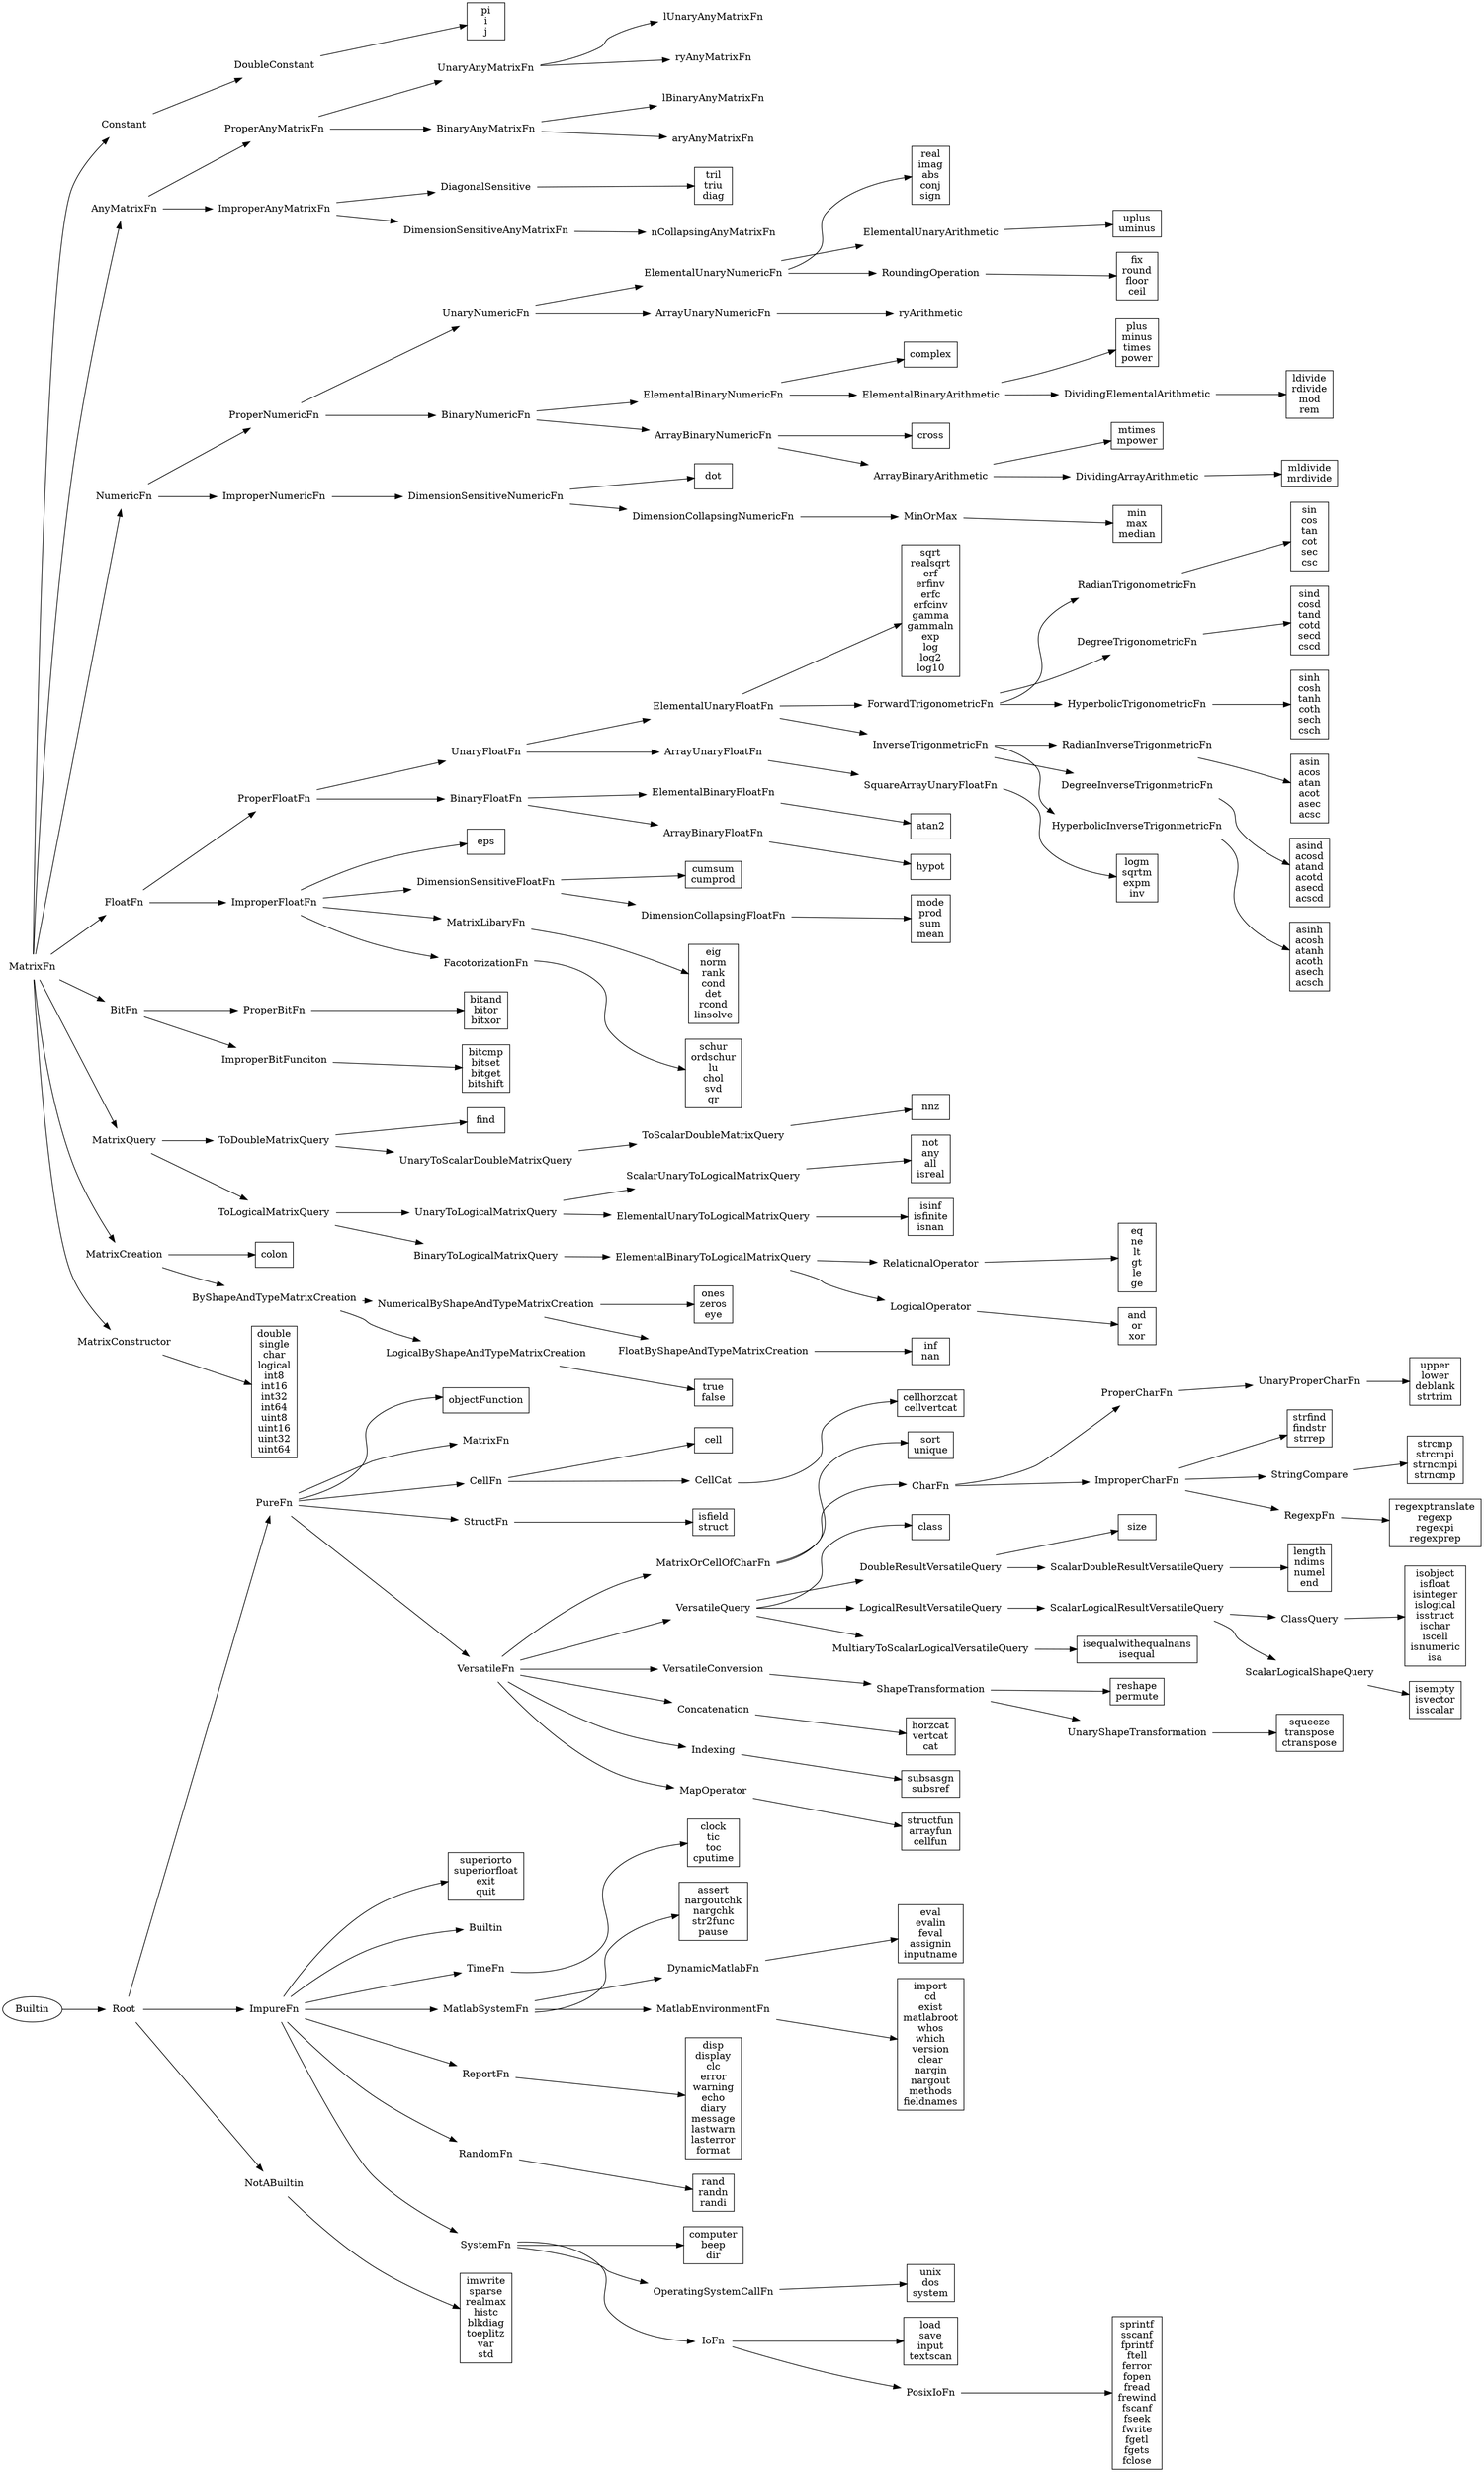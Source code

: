 digraph builtins{
       //size="10.25,7.75";
       rankdir=LR;
       graph [ranksep=.2,concentrate=true, nodesep=.3];
       //edge[ weight = 1.2 ];
       Builtin;


    
       //- create a way of just returning the dominant arg, where a list of dominant args is given
       abstractRoot[shape=plaintext,color=none,label="Root"];
       Builtin -> abstractRoot;
    
       //pure functions have no side effects and always return the same value, depending only on arguments
       abstractPureFunction[shape=plaintext,color=none,label="PureFn"];
       abstractRoot -> abstractPureFunction;
       objectFunction[shape=box,label="objectFunction",rank="max"];
       abstractPureFunction -> objectFunction;
    
       //function operates on matrizes (numerical,char,logical)
       sepabstractMatrixFunction[shape=plaintext,color=none,label="MatrixFn"];
       abstractMatrixFunction[shape=plaintext,color=none,label="MatrixFn"];
       abstractPureFunction -> sepabstractMatrixFunction;
    
       //constant function - there are few of these, most 'constants' take optional shape args
       abstractConstant[shape=plaintext,color=none,label="Constant"];
       abstractMatrixFunction -> abstractConstant;

       abstractDoubleConstant[shape=plaintext,color=none,label="DoubleConstant"];
       abstractConstant -> abstractDoubleConstant;
       pi[shape=box,label="pi\ni\nj",rank="max"];
       abstractDoubleConstant -> pi;
    
       //general function - operates on any matrix, sometimes with restrictions
       abstractAnyMatrixFunction[shape=plaintext,color=none,label="AnyMatrixFn"];
       abstractMatrixFunction -> abstractAnyMatrixFunction;
    
       //any matrix functions with fixed arity, where all arguments are numeric operands
       abstractProperAnyMatrixFunction[shape=plaintext,color=none,label="ProperAnyMatrixFn"];
       abstractAnyMatrixFunction -> abstractProperAnyMatrixFunction;
    
       //unary function operating on a general matrix
       abstractUnaryAnyMatrixFunction[shape=plaintext,color=none,label="UnaryAnyMatrixFn"];
       abstractProperAnyMatrixFunction -> abstractUnaryAnyMatrixFunction;
    
       //elemental unary function operating on a general matrix
       elementalUnaryAnyMatrixFunction[shape=plaintext,color=none,label="lUnaryAnyMatrixFn"];
       abstractUnaryAnyMatrixFunction -> elementalUnaryAnyMatrixFunction;
    
       //matrix-wise unary function operating on a general matrix
       arrayUnaryAnyMatrixFunction[shape=plaintext,color=none,label="ryAnyMatrixFn"];
       abstractUnaryAnyMatrixFunction -> arrayUnaryAnyMatrixFunction;
    
       //binary function operating on a general matrix
       abstractBinaryAnyMatrixFunction[shape=plaintext,color=none,label="BinaryAnyMatrixFn"];
       abstractProperAnyMatrixFunction -> abstractBinaryAnyMatrixFunction;
    
       //elemental binary function operating on a general matrix
       elementalBinaryAnyMatrixFunction[shape=plaintext,color=none,label="lBinaryAnyMatrixFn"];
       abstractBinaryAnyMatrixFunction -> elementalBinaryAnyMatrixFunction;
    
       //matrix-wise unary function operating on a general matrix
       arrayBinaryAnyMatrixFunction[shape=plaintext,color=none,label="aryAnyMatrixFn"];
       abstractBinaryAnyMatrixFunction -> arrayBinaryAnyMatrixFunction;
    
       //arguments that either options or different possible operands.
       abstractImproperAnyMatrixFunction[shape=plaintext,color=none,label="ImproperAnyMatrixFn"];
       abstractAnyMatrixFunction -> abstractImproperAnyMatrixFunction;

       abstractDiagonalSensitive[shape=plaintext,color=none,label="DiagonalSensitive"];
       abstractImproperAnyMatrixFunction -> abstractDiagonalSensitive;
       tril[shape=box,label="tril\ntriu\ndiag",rank="max"];
       abstractDiagonalSensitive -> tril;
    
       //functions of the form f(matrix,[dimension]), where matrix is any matrix
       abstractDimensionSensitiveAnyMatrixFunction[shape=plaintext,color=none,label="DimensionSensitiveAnyMatrixFn"];
       abstractImproperAnyMatrixFunction -> abstractDimensionSensitiveAnyMatrixFunction;
    
       //functions that collapse the specified dimension
       dimensionCollapsingAnyMatrixFunction[shape=plaintext,color=none,label="nCollapsingAnyMatrixFn"];
       abstractDimensionSensitiveAnyMatrixFunction -> dimensionCollapsingAnyMatrixFunction;
    
       //- some actual Matlab functions don't actually coerce logicals and or chars!
       abstractNumericFunction[shape=plaintext,color=none,label="NumericFn"];
       abstractMatrixFunction -> abstractNumericFunction;
    
       //should this be called something related to operator?
       abstractProperNumericFunction[shape=plaintext,color=none,label="ProperNumericFn"];
       abstractNumericFunction -> abstractProperNumericFunction;
    
       //unary numeric function
       abstractUnaryNumericFunction[shape=plaintext,color=none,label="UnaryNumericFn"];
       abstractProperNumericFunction -> abstractUnaryNumericFunction;

       abstractElementalUnaryNumericFunction[shape=plaintext,color=none,label="ElementalUnaryNumericFn"];
       abstractUnaryNumericFunction -> abstractElementalUnaryNumericFunction;
       real[shape=box,label="real\nimag\nabs\nconj\nsign",rank="max"];
       abstractElementalUnaryNumericFunction -> real;

       abstractElementalUnaryArithmetic[shape=plaintext,color=none,label="ElementalUnaryArithmetic"];
       abstractElementalUnaryNumericFunction -> abstractElementalUnaryArithmetic;
       uplus[shape=box,label="uplus\numinus",rank="max"];
       abstractElementalUnaryArithmetic -> uplus;

       abstractRoundingOperation[shape=plaintext,color=none,label="RoundingOperation"];
       abstractElementalUnaryNumericFunction -> abstractRoundingOperation;
       fix[shape=box,label="fix\nround\nfloor\nceil",rank="max"];
       abstractRoundingOperation -> fix;

       abstractArrayUnaryNumericFunction[shape=plaintext,color=none,label="ArrayUnaryNumericFn"];
       abstractUnaryNumericFunction -> abstractArrayUnaryNumericFunction;

       arrayUnaryArithmetic[shape=plaintext,color=none,label="ryArithmetic"];
       abstractArrayUnaryNumericFunction -> arrayUnaryArithmetic;
    
       //binary numeric function - doesn't mix integers
       abstractBinaryNumericFunction[shape=plaintext,color=none,label="BinaryNumericFn"];
       abstractProperNumericFunction -> abstractBinaryNumericFunction;
    
       //elemental binary numeric matrix function
       abstractElementalBinaryNumericFunction[shape=plaintext,color=none,label="ElementalBinaryNumericFn"];
       abstractBinaryNumericFunction -> abstractElementalBinaryNumericFunction;
       complex[shape=box,label="complex",rank="max"];
       abstractElementalBinaryNumericFunction -> complex;
    
       //elemewise binary arithmetic
       abstractElementalBinaryArithmetic[shape=plaintext,color=none,label="ElementalBinaryArithmetic"];
       abstractElementalBinaryNumericFunction -> abstractElementalBinaryArithmetic;
       plus[shape=box,label="plus\nminus\ntimes\npower",rank="max"];
       abstractElementalBinaryArithmetic -> plus;

       abstractDividingElementalArithmetic[shape=plaintext,color=none,label="DividingElementalArithmetic"];
       abstractElementalBinaryArithmetic -> abstractDividingElementalArithmetic;
       ldivide[shape=box,label="ldivide\nrdivide\nmod\nrem",rank="max"];
       abstractDividingElementalArithmetic -> ldivide;
    
       //array wise binary numeric matrix function
       abstractArrayBinaryNumericFunction[shape=plaintext,color=none,label="ArrayBinaryNumericFn"];
       abstractBinaryNumericFunction -> abstractArrayBinaryNumericFunction;
       cross[shape=box,label="cross",rank="max"];
       abstractArrayBinaryNumericFunction -> cross;
    
       //binary matrix arithmetic - doesn't mix integer types
       abstractArrayBinaryArithmetic[shape=plaintext,color=none,label="ArrayBinaryArithmetic"];
       abstractArrayBinaryNumericFunction -> abstractArrayBinaryArithmetic;
       mtimes[shape=box,label="mtimes\nmpower",rank="max"];
       abstractArrayBinaryArithmetic -> mtimes;

       abstractDividingArrayArithmetic[shape=plaintext,color=none,label="DividingArrayArithmetic"];
       abstractArrayBinaryArithmetic -> abstractDividingArrayArithmetic;
       mldivide[shape=box,label="mldivide\nmrdivide",rank="max"];
       abstractDividingArrayArithmetic -> mldivide;
    
       //arguments that either options or different possible operands.
       abstractImproperNumericFunction[shape=plaintext,color=none,label="ImproperNumericFn"];
       abstractNumericFunction -> abstractImproperNumericFunction;
    
       //functions of the form f(matrix1,matrix2,...,matrixk,[dimension]), where matrix is any matrix
       abstractDimensionSensitiveNumericFunction[shape=plaintext,color=none,label="DimensionSensitiveNumericFn"];
       abstractImproperNumericFunction -> abstractDimensionSensitiveNumericFunction;
       dot[shape=box,label="dot",rank="max"];
       abstractDimensionSensitiveNumericFunction -> dot;
    
       //functions that collapse the specified dimension
       abstractDimensionCollapsingNumericFunction[shape=plaintext,color=none,label="DimensionCollapsingNumericFn"];
       abstractDimensionSensitiveNumericFunction -> abstractDimensionCollapsingNumericFunction;

       abstractMinOrMax[shape=plaintext,color=none,label="MinOrMax"];
       abstractDimensionCollapsingNumericFunction -> abstractMinOrMax;
       min[shape=box,label="min\nmax\nmedian",rank="max"];
       abstractMinOrMax -> min;
    
       //operatoes on floating point matrizes
       abstractFloatFunction[shape=plaintext,color=none,label="FloatFn"];
       abstractMatrixFunction -> abstractFloatFunction;
    
       //proper float functions have a fixed arity, and all operands are floats
       abstractProperFloatFunction[shape=plaintext,color=none,label="ProperFloatFn"];
       abstractFloatFunction -> abstractProperFloatFunction;
    
       //unary functions operating on floating point matrizes
       abstractUnaryFloatFunction[shape=plaintext,color=none,label="UnaryFloatFn"];
       abstractProperFloatFunction -> abstractUnaryFloatFunction;
    
       //elemental unary functions operating on floating point matrizes
       abstractElementalUnaryFloatFunction[shape=plaintext,color=none,label="ElementalUnaryFloatFn"];
       abstractUnaryFloatFunction -> abstractElementalUnaryFloatFunction;
       sqrt[shape=box,label="sqrt\nrealsqrt\nerf\nerfinv\nerfc\nerfcinv\ngamma\ngammaln\nexp\nlog\nlog2\nlog10",rank="max"];
       abstractElementalUnaryFloatFunction -> sqrt;

       abstractForwardTrigonometricFunction[shape=plaintext,color=none,label="ForwardTrigonometricFn"];
       abstractElementalUnaryFloatFunction -> abstractForwardTrigonometricFunction;

       abstractRadianTrigonometricFunction[shape=plaintext,color=none,label="RadianTrigonometricFn"];
       abstractForwardTrigonometricFunction -> abstractRadianTrigonometricFunction;
       sin[shape=box,label="sin\ncos\ntan\ncot\nsec\ncsc",rank="max"];
       abstractRadianTrigonometricFunction -> sin;

       abstractDegreeTrigonometricFunction[shape=plaintext,color=none,label="DegreeTrigonometricFn"];
       abstractForwardTrigonometricFunction -> abstractDegreeTrigonometricFunction;
       sind[shape=box,label="sind\ncosd\ntand\ncotd\nsecd\ncscd",rank="max"];
       abstractDegreeTrigonometricFunction -> sind;

       abstractHyperbolicTrigonometricFunction[shape=plaintext,color=none,label="HyperbolicTrigonometricFn"];
       abstractForwardTrigonometricFunction -> abstractHyperbolicTrigonometricFunction;
       sinh[shape=box,label="sinh\ncosh\ntanh\ncoth\nsech\ncsch",rank="max"];
       abstractHyperbolicTrigonometricFunction -> sinh;

       abstractInverseTrigonmetricFunction[shape=plaintext,color=none,label="InverseTrigonmetricFn"];
       abstractElementalUnaryFloatFunction -> abstractInverseTrigonmetricFunction;

       abstractRadianInverseTrigonmetricFunction[shape=plaintext,color=none,label="RadianInverseTrigonmetricFn"];
       abstractInverseTrigonmetricFunction -> abstractRadianInverseTrigonmetricFunction;
       asin[shape=box,label="asin\nacos\natan\nacot\nasec\nacsc",rank="max"];
       abstractRadianInverseTrigonmetricFunction -> asin;

       abstractDegreeInverseTrigonmetricFunction[shape=plaintext,color=none,label="DegreeInverseTrigonmetricFn"];
       abstractInverseTrigonmetricFunction -> abstractDegreeInverseTrigonmetricFunction;
       asind[shape=box,label="asind\nacosd\natand\nacotd\nasecd\nacscd",rank="max"];
       abstractDegreeInverseTrigonmetricFunction -> asind;

       abstractHyperbolicInverseTrigonmetricFunction[shape=plaintext,color=none,label="HyperbolicInverseTrigonmetricFn"];
       abstractInverseTrigonmetricFunction -> abstractHyperbolicInverseTrigonmetricFunction;
       asinh[shape=box,label="asinh\nacosh\natanh\nacoth\nasech\nacsch",rank="max"];
       abstractHyperbolicInverseTrigonmetricFunction -> asinh;
    
       //matrix-wise unary function operating on floating point matrizes
       abstractArrayUnaryFloatFunction[shape=plaintext,color=none,label="ArrayUnaryFloatFn"];
       abstractUnaryFloatFunction -> abstractArrayUnaryFloatFunction;
    
       //unary function operating on square floating point matrix
       abstractSquareArrayUnaryFloatFunction[shape=plaintext,color=none,label="SquareArrayUnaryFloatFn"];
       abstractArrayUnaryFloatFunction -> abstractSquareArrayUnaryFloatFunction;
       logm[shape=box,label="logm\nsqrtm\nexpm\ninv",rank="max"];
       abstractSquareArrayUnaryFloatFunction -> logm;
    
       //binary matrix function operaitng on float matrices
       abstractBinaryFloatFunction[shape=plaintext,color=none,label="BinaryFloatFn"];
       abstractProperFloatFunction -> abstractBinaryFloatFunction;
    
       //elemental binary functino operating on floats matrizes
       abstractElementalBinaryFloatFunction[shape=plaintext,color=none,label="ElementalBinaryFloatFn"];
       abstractBinaryFloatFunction -> abstractElementalBinaryFloatFunction;
       atan2[shape=box,label="atan2",rank="max"];
       abstractElementalBinaryFloatFunction -> atan2;
    
       //matrix-wise binary funciton operating on float matrices
       abstractArrayBinaryFloatFunction[shape=plaintext,color=none,label="ArrayBinaryFloatFn"];
       abstractBinaryFloatFunction -> abstractArrayBinaryFloatFunction;
       hypot[shape=box,label="hypot",rank="max"];
       abstractArrayBinaryFloatFunction -> hypot;
    
       //options or different possible operands.
       abstractImproperFloatFunction[shape=plaintext,color=none,label="ImproperFloatFn"];
       abstractFloatFunction -> abstractImproperFloatFunction;
       eps[shape=box,label="eps",rank="max"];
       abstractImproperFloatFunction -> eps;
    
       //functions of the form f(matrix,[dimension])
       abstractDimensionSensitiveFloatFunction[shape=plaintext,color=none,label="DimensionSensitiveFloatFn"];
       abstractImproperFloatFunction -> abstractDimensionSensitiveFloatFunction;
       cumsum[shape=box,label="cumsum\ncumprod",rank="max"];
       abstractDimensionSensitiveFloatFunction -> cumsum;
    
       //numeric function that collapses a dimension (optional second arg tells which)
       abstractDimensionCollapsingFloatFunction[shape=plaintext,color=none,label="DimensionCollapsingFloatFn"];
       abstractDimensionSensitiveFloatFunction -> abstractDimensionCollapsingFloatFunction;
       mode[shape=box,label="mode\nprod\nsum\nmean",rank="max"];
       abstractDimensionCollapsingFloatFunction -> mode;
    
       //standard matrix math functions with optional arguments
       abstractMatrixLibaryFunction[shape=plaintext,color=none,label="MatrixLibaryFn"];
       abstractImproperFloatFunction -> abstractMatrixLibaryFunction;
       eig[shape=box,label="eig\nnorm\nrank\ncond\ndet\nrcond\nlinsolve",rank="max"];
       abstractMatrixLibaryFunction -> eig;
    
       //factorization functions
       abstractFacotorizationFunction[shape=plaintext,color=none,label="FacotorizationFn"];
       abstractImproperFloatFunction -> abstractFacotorizationFunction;
       schur[shape=box,label="schur\nordschur\nlu\nchol\nsvd\nqr",rank="max"];
       abstractFacotorizationFunction -> schur;
    
       //bit functions - usually operates on ints or logicals, some exceptions
       abstractBitFunction[shape=plaintext,color=none,label="BitFn"];
       abstractMatrixFunction -> abstractBitFunction;

       abstractProperBitFunction[shape=plaintext,color=none,label="ProperBitFn"];
       abstractBitFunction -> abstractProperBitFunction;
       bitand[shape=box,label="bitand\nbitor\nbitxor",rank="max"];
       abstractProperBitFunction -> bitand;

       abstractImproperBitFunciton[shape=plaintext,color=none,label="ImproperBitFunciton"];
       abstractBitFunction -> abstractImproperBitFunciton;
       bitcmp[shape=box,label="bitcmp\nbitset\nbitget\nbitshift",rank="max"];
       abstractImproperBitFunciton -> bitcmp;
    
       //TODO impure/pure unary for scalar?
       abstractMatrixQuery[shape=plaintext,color=none,label="MatrixQuery"];
       abstractMatrixFunction -> abstractMatrixQuery;
    
       //return doubles
       abstractToDoubleMatrixQuery[shape=plaintext,color=none,label="ToDoubleMatrixQuery"];
       abstractMatrixQuery -> abstractToDoubleMatrixQuery;
       find[shape=box,label="find",rank="max"];
       abstractToDoubleMatrixQuery -> find;

       abstractUnaryToScalarDoubleMatrixQuery[shape=plaintext,color=none,label="UnaryToScalarDoubleMatrixQuery"];
       abstractToDoubleMatrixQuery -> abstractUnaryToScalarDoubleMatrixQuery;

       abstractToScalarDoubleMatrixQuery[shape=plaintext,color=none,label="ToScalarDoubleMatrixQuery"];
       abstractUnaryToScalarDoubleMatrixQuery -> abstractToScalarDoubleMatrixQuery;
       nnz[shape=box,label="nnz",rank="max"];
       abstractToScalarDoubleMatrixQuery -> nnz;
    
       //return logicals
       abstractToLogicalMatrixQuery[shape=plaintext,color=none,label="ToLogicalMatrixQuery"];
       abstractMatrixQuery -> abstractToLogicalMatrixQuery;
    
       //unary return logicals
       abstractUnaryToLogicalMatrixQuery[shape=plaintext,color=none,label="UnaryToLogicalMatrixQuery"];
       abstractToLogicalMatrixQuery -> abstractUnaryToLogicalMatrixQuery;

       abstractScalarUnaryToLogicalMatrixQuery[shape=plaintext,color=none,label="ScalarUnaryToLogicalMatrixQuery"];
       abstractUnaryToLogicalMatrixQuery -> abstractScalarUnaryToLogicalMatrixQuery;
       not[shape=box,label="not\nany\nall\nisreal",rank="max"];
       abstractScalarUnaryToLogicalMatrixQuery -> not;

       abstractElementalUnaryToLogicalMatrixQuery[shape=plaintext,color=none,label="ElementalUnaryToLogicalMatrixQuery"];
       abstractUnaryToLogicalMatrixQuery -> abstractElementalUnaryToLogicalMatrixQuery;
       isinf[shape=box,label="isinf\nisfinite\nisnan",rank="max"];
       abstractElementalUnaryToLogicalMatrixQuery -> isinf;
    
       //binary return logicals
       abstractBinaryToLogicalMatrixQuery[shape=plaintext,color=none,label="BinaryToLogicalMatrixQuery"];
       abstractToLogicalMatrixQuery -> abstractBinaryToLogicalMatrixQuery;

       abstractElementalBinaryToLogicalMatrixQuery[shape=plaintext,color=none,label="ElementalBinaryToLogicalMatrixQuery"];
       abstractBinaryToLogicalMatrixQuery -> abstractElementalBinaryToLogicalMatrixQuery;
    
       //relational operators
       abstractRelationalOperator[shape=plaintext,color=none,label="RelationalOperator"];
       abstractElementalBinaryToLogicalMatrixQuery -> abstractRelationalOperator;
       eq[shape=box,label="eq\nne\nlt\ngt\nle\nge",rank="max"];
       abstractRelationalOperator -> eq;
    
       //logical operators
       abstractLogicalOperator[shape=plaintext,color=none,label="LogicalOperator"];
       abstractElementalBinaryToLogicalMatrixQuery -> abstractLogicalOperator;
       and[shape=box,label="and\nor\nxor",rank="max"];
       abstractLogicalOperator -> and;
    
       //functions that create matrix arrays from vectors or values describing the matrizes
       abstractMatrixCreation[shape=plaintext,color=none,label="MatrixCreation"];
       abstractMatrixFunction -> abstractMatrixCreation;
       colon[shape=box,label="colon",rank="max"];
       abstractMatrixCreation -> colon;
    
       //construct arrays via their dimensions
       abstractByShapeAndTypeMatrixCreation[shape=plaintext,color=none,label="ByShapeAndTypeMatrixCreation"];
       abstractMatrixCreation -> abstractByShapeAndTypeMatrixCreation;

       abstractNumericalByShapeAndTypeMatrixCreation[shape=plaintext,color=none,label="NumericalByShapeAndTypeMatrixCreation"];
       abstractByShapeAndTypeMatrixCreation -> abstractNumericalByShapeAndTypeMatrixCreation;
       ones[shape=box,label="ones\nzeros\neye",rank="max"];
       abstractNumericalByShapeAndTypeMatrixCreation -> ones;

       abstractFloatByShapeAndTypeMatrixCreation[shape=plaintext,color=none,label="FloatByShapeAndTypeMatrixCreation"];
       abstractNumericalByShapeAndTypeMatrixCreation -> abstractFloatByShapeAndTypeMatrixCreation;
       inf[shape=box,label="inf\nnan",rank="max"];
       abstractFloatByShapeAndTypeMatrixCreation -> inf;
    
       //there is no optional type argument
       abstractLogicalByShapeAndTypeMatrixCreation[shape=plaintext,color=none,label="LogicalByShapeAndTypeMatrixCreation"];
       abstractByShapeAndTypeMatrixCreation -> abstractLogicalByShapeAndTypeMatrixCreation;
       true[shape=box,label="true\nfalse",rank="max"];
       abstractLogicalByShapeAndTypeMatrixCreation -> true;
    
       //matrix constructors
       abstractMatrixConstructor[shape=plaintext,color=none,label="MatrixConstructor"];
       abstractMatrixFunction -> abstractMatrixConstructor;
       double[shape=box,label="double\nsingle\nchar\nlogical\nint8\nint16\nint32\nint64\nuint8\nuint16\nuint32\nuint64",rank="max"];
       abstractMatrixConstructor -> double;
    
       //function operates on cell arrays
       abstractCellFunction[shape=plaintext,color=none,label="CellFn"];
       abstractPureFunction -> abstractCellFunction;
       cell[shape=box,label="cell",rank="max"];
       abstractCellFunction -> cell;

       abstractCellCat[shape=plaintext,color=none,label="CellCat"];
       abstractCellFunction -> abstractCellCat;
       cellhorzcat[shape=box,label="cellhorzcat\ncellvertcat",rank="max"];
       abstractCellCat -> cellhorzcat;
    
       //function operates on structures
       abstractStructFunction[shape=plaintext,color=none,label="StructFn"];
       abstractPureFunction -> abstractStructFunction;
       isfield[shape=box,label="isfield\nstruct",rank="max"];
       abstractStructFunction -> isfield;
    
       //function operates on a mixtures of matrizes, cell arrays, structures and/or objects
       abstractVersatileFunction[shape=plaintext,color=none,label="VersatileFn"];
       abstractPureFunction -> abstractVersatileFunction;
    
       //takes in a matrix or cells of strings
       abstractMatrixOrCellOfCharFunction[shape=plaintext,color=none,label="MatrixOrCellOfCharFn"];
       abstractVersatileFunction -> abstractMatrixOrCellOfCharFunction;
       sort[shape=box,label="sort\nunique",rank="max"];
       abstractMatrixOrCellOfCharFunction -> sort;
    
       //TODO should it be called string function?
       abstractCharFunction[shape=plaintext,color=none,label="CharFn"];
       abstractMatrixOrCellOfCharFunction -> abstractCharFunction;

       abstractProperCharFunction[shape=plaintext,color=none,label="ProperCharFn"];
       abstractCharFunction -> abstractProperCharFunction;

       abstractUnaryProperCharFunction[shape=plaintext,color=none,label="UnaryProperCharFn"];
       abstractProperCharFunction -> abstractUnaryProperCharFunction;
       upper[shape=box,label="upper\nlower\ndeblank\nstrtrim",rank="max"];
       abstractUnaryProperCharFunction -> upper;

       abstractImproperCharFunction[shape=plaintext,color=none,label="ImproperCharFn"];
       abstractCharFunction -> abstractImproperCharFunction;
       strfind[shape=box,label="strfind\nfindstr\nstrrep",rank="max"];
       abstractImproperCharFunction -> strfind;
    
       //str[n]cmp[i]
       abstractStringCompare[shape=plaintext,color=none,label="StringCompare"];
       abstractImproperCharFunction -> abstractStringCompare;
       strcmp[shape=box,label="strcmp\nstrcmpi\nstrncmpi\nstrncmp",rank="max"];
       abstractStringCompare -> strcmp;
    
       //regular expression functions
       abstractRegexpFunction[shape=plaintext,color=none,label="RegexpFn"];
       abstractImproperCharFunction -> abstractRegexpFunction;
       regexptranslate[shape=box,label="regexptranslate\nregexp\nregexpi\nregexprep",rank="max"];
       abstractRegexpFunction -> regexptranslate;
    
       //query functions that operate not just on matrizes (c.f. matrixQueryFunction)
       abstractVersatileQuery[shape=plaintext,color=none,label="VersatileQuery"];
       abstractVersatileFunction -> abstractVersatileQuery;
       class[shape=box,label="class",rank="max"];
       abstractVersatileQuery -> class;
    
       //return numericals
       abstractDoubleResultVersatileQuery[shape=plaintext,color=none,label="DoubleResultVersatileQuery"];
       abstractVersatileQuery -> abstractDoubleResultVersatileQuery;
       size[shape=box,label="size",rank="max"];
       abstractDoubleResultVersatileQuery -> size;
    
       //scalar numerical
       abstractScalarDoubleResultVersatileQuery[shape=plaintext,color=none,label="ScalarDoubleResultVersatileQuery"];
       abstractDoubleResultVersatileQuery -> abstractScalarDoubleResultVersatileQuery;
       length[shape=box,label="length\nndims\nnumel\nend",rank="max"];
       abstractScalarDoubleResultVersatileQuery -> length;
    
       //return logicals
       abstractLogicalResultVersatileQuery[shape=plaintext,color=none,label="LogicalResultVersatileQuery"];
       abstractVersatileQuery -> abstractLogicalResultVersatileQuery;
    
       //return scalar logicals
       abstractScalarLogicalResultVersatileQuery[shape=plaintext,color=none,label="ScalarLogicalResultVersatileQuery"];
       abstractLogicalResultVersatileQuery -> abstractScalarLogicalResultVersatileQuery;

       abstractClassQuery[shape=plaintext,color=none,label="ClassQuery"];
       abstractScalarLogicalResultVersatileQuery -> abstractClassQuery;
       isobject[shape=box,label="isobject\nisfloat\nisinteger\nislogical\nisstruct\nischar\niscell\nisnumeric\nisa",rank="max"];
       abstractClassQuery -> isobject;

       abstractScalarLogicalShapeQuery[shape=plaintext,color=none,label="ScalarLogicalShapeQuery"];
       abstractScalarLogicalResultVersatileQuery -> abstractScalarLogicalShapeQuery;
       isempty[shape=box,label="isempty\nisvector\nisscalar",rank="max"];
       abstractScalarLogicalShapeQuery -> isempty;

       abstractMultiaryToScalarLogicalVersatileQuery[shape=plaintext,color=none,label="MultiaryToScalarLogicalVersatileQuery"];
       abstractVersatileQuery -> abstractMultiaryToScalarLogicalVersatileQuery;
       isequalwithequalnans[shape=box,label="isequalwithequalnans\nisequal",rank="max"];
       abstractMultiaryToScalarLogicalVersatileQuery -> isequalwithequalnans;

       abstractVersatileConversion[shape=plaintext,color=none,label="VersatileConversion"];
       abstractVersatileFunction -> abstractVersatileConversion;
    
       //functions that change the shape
       abstractShapeTransformation[shape=plaintext,color=none,label="ShapeTransformation"];
       abstractVersatileConversion -> abstractShapeTransformation;
       reshape[shape=box,label="reshape\npermute",rank="max"];
       abstractShapeTransformation -> reshape;

       abstractUnaryShapeTransformation[shape=plaintext,color=none,label="UnaryShapeTransformation"];
       abstractShapeTransformation -> abstractUnaryShapeTransformation;
       squeeze[shape=box,label="squeeze\ntranspose\nctranspose",rank="max"];
       abstractUnaryShapeTransformation -> squeeze;
    
       //all these take multiple args
       abstractConcatenation[shape=plaintext,color=none,label="Concatenation"];
       abstractVersatileFunction -> abstractConcatenation;
       horzcat[shape=box,label="horzcat\nvertcat\ncat",rank="max"];
       abstractConcatenation -> horzcat;

       abstractIndexing[shape=plaintext,color=none,label="Indexing"];
       abstractVersatileFunction -> abstractIndexing;
       subsasgn[shape=box,label="subsasgn\nsubsref",rank="max"];
       abstractIndexing -> subsasgn;

       abstractMapOperator[shape=plaintext,color=none,label="MapOperator"];
       abstractVersatileFunction -> abstractMapOperator;
       structfun[shape=box,label="structfun\narrayfun\ncellfun",rank="max"];
       abstractMapOperator -> structfun;
    
       //*** opposite of pure functions *****************************************
       abstractImpureFunction[shape=plaintext,color=none,label="ImpureFn"];
       abstractRoot -> abstractImpureFunction;
       superiorto[shape=box,label="superiorto\nsuperiorfloat\nexit\nquit",rank="max"];
       abstractImpureFunction -> superiorto;
    
       //only really need one of quit/exit
       abstractBuiltin[shape=plaintext,color=none,label="Builtin"];
       abstractImpureFunction -> abstractBuiltin;
    
       //calls builtin - proper
       abstractTimeFunction[shape=plaintext,color=none,label="TimeFn"];
       abstractImpureFunction -> abstractTimeFunction;
       clock[shape=box,label="clock\ntic\ntoc\ncputime",rank="max"];
       abstractTimeFunction -> clock;

       abstractMatlabSystemFunction[shape=plaintext,color=none,label="MatlabSystemFn"];
       abstractImpureFunction -> abstractMatlabSystemFunction;
       assert[shape=box,label="assert\nnargoutchk\nnargchk\nstr2func\npause",rank="max"];
       abstractMatlabSystemFunction -> assert;

       abstractDynamicMatlabFunction[shape=plaintext,color=none,label="DynamicMatlabFn"];
       abstractMatlabSystemFunction -> abstractDynamicMatlabFunction;
       eval[shape=box,label="eval\nevalin\nfeval\nassignin\ninputname",rank="max"];
       abstractDynamicMatlabFunction -> eval;

       abstractMatlabEnvironmentFunction[shape=plaintext,color=none,label="MatlabEnvironmentFn"];
       abstractMatlabSystemFunction -> abstractMatlabEnvironmentFunction;
       import[shape=box,label="import\ncd\nexist\nmatlabroot\nwhos\nwhich\nversion\nclear\nnargin\nnargout\nmethods\nfieldnames",rank="max"];
       abstractMatlabEnvironmentFunction -> import;

       abstractReportFunction[shape=plaintext,color=none,label="ReportFn"];
       abstractImpureFunction -> abstractReportFunction;
       disp[shape=box,label="disp\ndisplay\nclc\nerror\nwarning\necho\ndiary\nmessage\nlastwarn\nlasterror\nformat",rank="max"];
       abstractReportFunction -> disp;

       abstractRandomFunction[shape=plaintext,color=none,label="RandomFn"];
       abstractImpureFunction -> abstractRandomFunction;
       rand[shape=box,label="rand\nrandn\nrandi",rank="max"];
       abstractRandomFunction -> rand;

       abstractSystemFunction[shape=plaintext,color=none,label="SystemFn"];
       abstractImpureFunction -> abstractSystemFunction;
       computer[shape=box,label="computer\nbeep\ndir",rank="max"];
       abstractSystemFunction -> computer;

       abstractOperatingSystemCallFunction[shape=plaintext,color=none,label="OperatingSystemCallFn"];
       abstractSystemFunction -> abstractOperatingSystemCallFunction;
       unix[shape=box,label="unix\ndos\nsystem",rank="max"];
       abstractOperatingSystemCallFunction -> unix;

       abstractIoFunction[shape=plaintext,color=none,label="IoFn"];
       abstractSystemFunction -> abstractIoFunction;
       load[shape=box,label="load\nsave\ninput\ntextscan",rank="max"];
       abstractIoFunction -> load;

       abstractPosixIoFunction[shape=plaintext,color=none,label="PosixIoFn"];
       abstractIoFunction -> abstractPosixIoFunction;
       sprintf[shape=box,label="sprintf\nsscanf\nfprintf\nftell\nferror\nfopen\nfread\nfrewind\nfscanf\nfseek\nfwrite\nfgetl\nfgets\nfclose",rank="max"];
       abstractPosixIoFunction -> sprintf;
    
       //*** library funcitons that are not builtins!! TODO **********************
       abstractNotABuiltin[shape=plaintext,color=none,label="NotABuiltin"];
       abstractRoot -> abstractNotABuiltin;
       imwrite[shape=box,label="imwrite\nsparse\nrealmax\nhistc\nblkdiag\ntoeplitz\nvar\nstd",rank="max"];
       abstractNotABuiltin -> imwrite;
       //  {rank=same; objectFunction pi tril real uplus fix complex plus ldivide cross mtimes mldivide dot min sqrt sin sind sinh asin asind asinh logm atan2 hypot eps cumsum mode eig schur bitand bitcmp find nnz not isinf eq and colon ones inf true double cell cellhorzcat isfield sort upper strfind strcmp regexptranslate class size length isobject isempty isequalwithequalnans reshape squeeze horzcat subsasgn structfun superiorto clock assert eval import disp rand computer unix load sprintf imwrite }
}